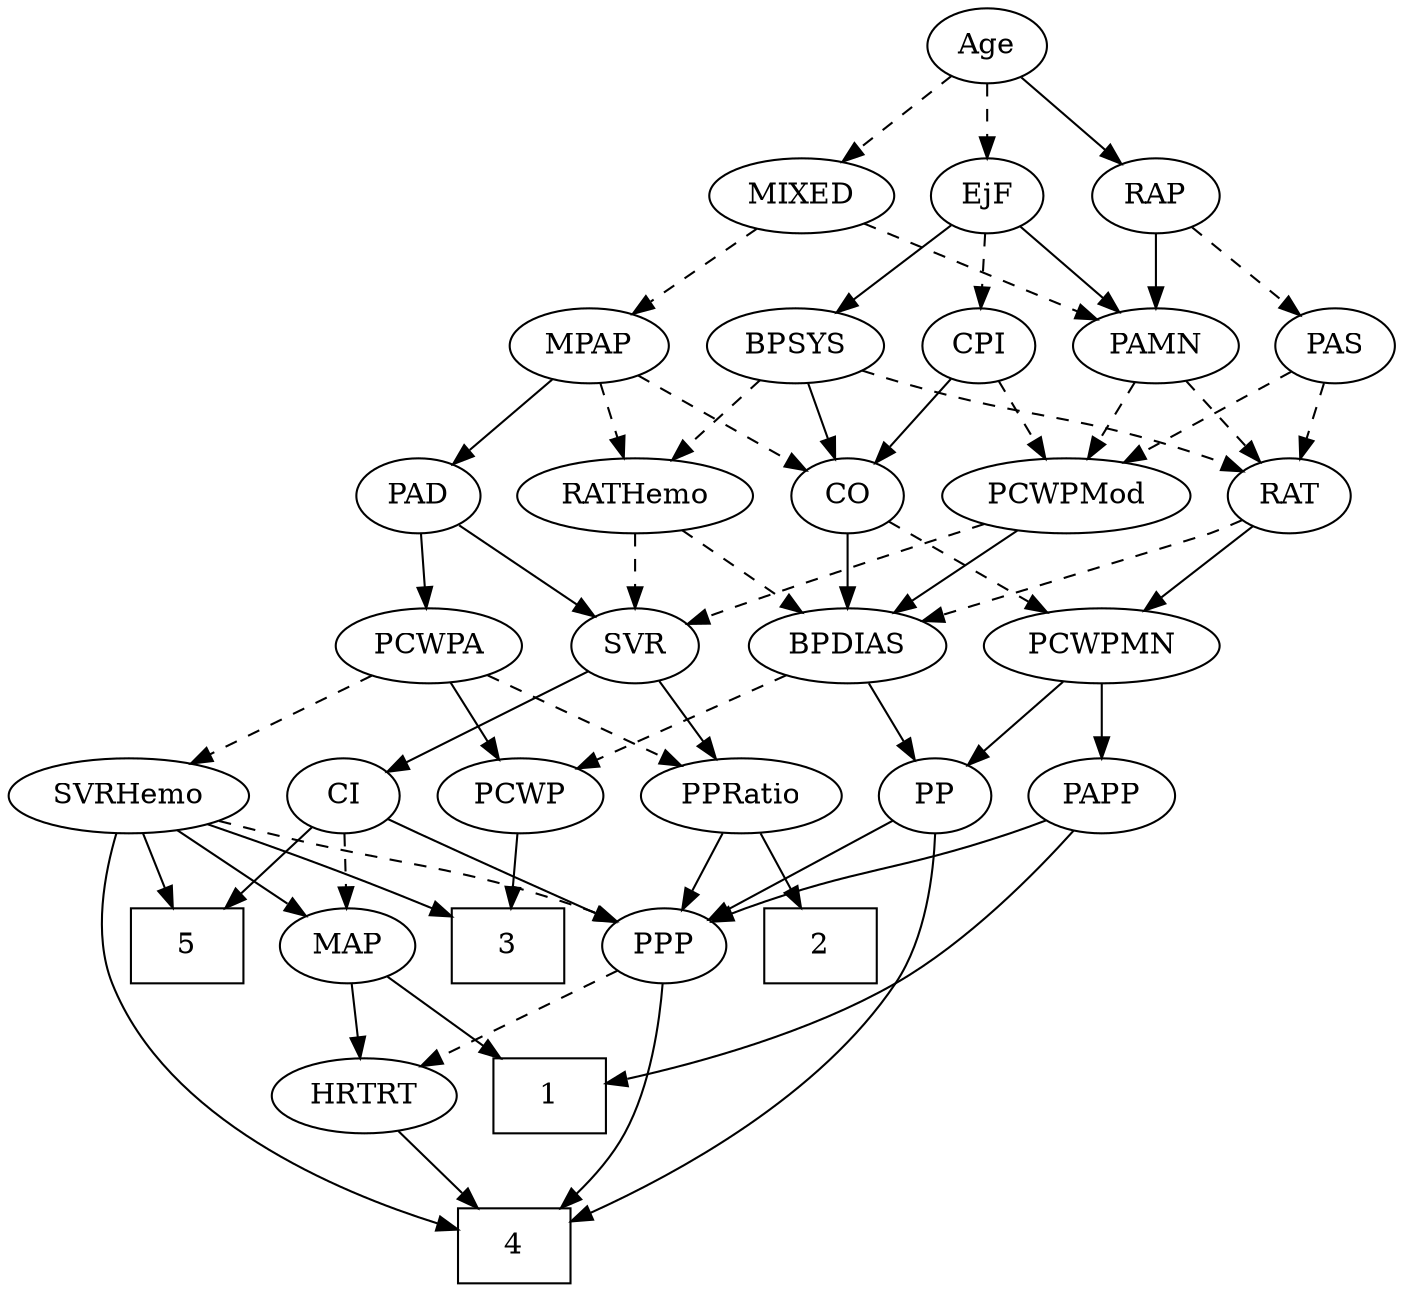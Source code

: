 strict digraph {
	graph [bb="0,0,573.1,612"];
	node [label="\N"];
	1	[height=0.5,
		pos="340,90",
		shape=box,
		width=0.75];
	2	[height=0.5,
		pos="154,162",
		shape=box,
		width=0.75];
	3	[height=0.5,
		pos="532,162",
		shape=box,
		width=0.75];
	4	[height=0.5,
		pos="221,18",
		shape=box,
		width=0.75];
	5	[height=0.5,
		pos="416,162",
		shape=box,
		width=0.75];
	Age	[height=0.5,
		pos="185,594",
		width=0.75];
	EjF	[height=0.5,
		pos="185,522",
		width=0.75];
	Age -> EjF	[pos="e,185,540.1 185,575.7 185,567.98 185,558.71 185,550.11",
		style=dashed];
	RAP	[height=0.5,
		pos="108,522",
		width=0.77632];
	Age -> RAP	[pos="e,123.56,537.14 169.42,578.83 158.46,568.87 143.61,555.37 131.25,544.14",
		style=solid];
	MIXED	[height=0.5,
		pos="270,522",
		width=1.1193];
	Age -> MIXED	[pos="e,251.6,538.16 201.39,579.5 213.41,569.61 229.97,555.96 243.81,544.56",
		style=dashed];
	BPSYS	[height=0.5,
		pos="272,450",
		width=1.0471];
	EjF -> BPSYS	[pos="e,253.47,465.91 201.77,507.5 214.16,497.54 231.26,483.78 245.48,472.34",
		style=solid];
	PAMN	[height=0.5,
		pos="108,450",
		width=1.011];
	EjF -> PAMN	[pos="e,124.62,466.11 169.42,506.83 158.75,497.13 144.38,484.08 132.23,473.03",
		style=solid];
	CPI	[height=0.5,
		pos="189,450",
		width=0.75];
	EjF -> CPI	[pos="e,188.02,468.1 185.99,503.7 186.43,495.98 186.96,486.71 187.45,478.11",
		style=dashed];
	PAS	[height=0.5,
		pos="27,450",
		width=0.75];
	RAP -> PAS	[pos="e,42.97,464.8 91.997,507.17 80.237,497.01 64.064,483.03 50.793,471.56",
		style=dashed];
	RAP -> PAMN	[pos="e,108,468.1 108,503.7 108,495.98 108,486.71 108,478.11",
		style=solid];
	MPAP	[height=0.5,
		pos="363,450",
		width=0.97491];
	MIXED -> MPAP	[pos="e,343.94,465.35 289.72,506.15 303.09,496.09 320.95,482.65 335.68,471.56",
		style=dashed];
	MIXED -> PAMN	[pos="e,134.41,462.41 242.15,508.97 215,497.24 173.6,479.34 143.97,466.54",
		style=dashed];
	PAD	[height=0.5,
		pos="435,378",
		width=0.79437];
	MPAP -> PAD	[pos="e,419.9,393.68 378.62,433.81 388.57,424.14 401.61,411.46 412.65,400.73",
		style=solid];
	CO	[height=0.5,
		pos="245,378",
		width=0.75];
	MPAP -> CO	[pos="e,264.74,390.71 340.81,435.83 321.73,424.52 294.11,408.13 273.42,395.86",
		style=dashed];
	RATHemo	[height=0.5,
		pos="339,378",
		width=1.3721];
	MPAP -> RATHemo	[pos="e,344.92,396.28 357.19,432.05 354.49,424.18 351.21,414.62 348.19,405.79",
		style=dashed];
	BPSYS -> CO	[pos="e,251.48,395.79 265.46,432.05 262.38,424.06 258.63,414.33 255.18,405.4",
		style=solid];
	BPSYS -> RATHemo	[pos="e,323.39,395.31 287.2,433.12 295.82,424.12 306.76,412.68 316.37,402.65",
		style=dashed];
	RAT	[height=0.5,
		pos="51,378",
		width=0.75827];
	BPSYS -> RAT	[pos="e,72.042,389.74 243.31,438.15 237.29,436.01 230.97,433.85 225,432 164.47,413.2 146.58,417.63 87,396 85.148,395.33 83.263,394.59 \
81.374,393.82",
		style=dashed];
	SVR	[height=0.5,
		pos="339,306",
		width=0.77632];
	PAD -> SVR	[pos="e,356.98,320.11 416.94,363.83 402.33,353.18 381.55,338.02 365.12,326.04",
		style=solid];
	PCWPA	[height=0.5,
		pos="435,306",
		width=1.1555];
	PAD -> PCWPA	[pos="e,435,324.1 435,359.7 435,351.98 435,342.71 435,334.11",
		style=solid];
	PCWPMN	[height=0.5,
		pos="100,306",
		width=1.3902];
	CO -> PCWPMN	[pos="e,128.74,320.87 223.6,366.67 201.13,355.82 165.31,338.53 138,325.35",
		style=dashed];
	BPDIAS	[height=0.5,
		pos="222,306",
		width=1.1735];
	CO -> BPDIAS	[pos="e,227.68,324.28 239.43,360.05 236.84,352.18 233.7,342.62 230.8,333.79",
		style=solid];
	PAS -> RAT	[pos="e,45.244,395.79 32.81,432.05 35.551,424.06 38.887,414.33 41.949,405.4",
		style=dashed];
	PCWPMod	[height=0.5,
		pos="148,378",
		width=1.4443];
	PAS -> PCWPMod	[pos="e,122.4,393.81 46.71,437.6 64.757,427.16 91.869,411.47 113.5,398.96",
		style=dashed];
	PAMN -> RAT	[pos="e,63.491,394.34 95.066,433.12 87.675,424.04 78.27,412.49 70.049,402.39",
		style=dashed];
	PAMN -> PCWPMod	[pos="e,138.31,395.96 117.48,432.41 122.19,424.16 127.99,414.01 133.27,404.78",
		style=dashed];
	RATHemo -> SVR	[pos="e,339,324.1 339,359.7 339,351.98 339,342.71 339,334.11",
		style=dashed];
	RATHemo -> BPDIAS	[pos="e,245.7,321.18 314.47,362.33 297,351.87 273.35,337.72 254.34,326.35",
		style=dashed];
	CPI -> CO	[pos="e,232.87,394.16 201.15,433.81 208.56,424.55 218.18,412.52 226.52,402.09",
		style=solid];
	CPI -> PCWPMod	[pos="e,158.03,396.12 179.49,432.76 174.66,424.53 168.69,414.32 163.24,405.02",
		style=dashed];
	RAT -> PCWPMN	[pos="e,88.127,323.96 61.875,361.46 67.893,352.87 75.521,341.97 82.369,332.19",
		style=solid];
	RAT -> BPDIAS	[pos="e,191.2,318.42 72.595,366.51 77.315,364.3 82.304,362.03 87,360 118.5,346.4 154.71,332.26 181.7,322.01",
		style=dashed];
	PPRatio	[height=0.5,
		pos="174,234",
		width=1.1013];
	SVR -> PPRatio	[pos="e,201.98,246.87 316.06,295.27 289.01,283.79 243.69,264.56 211.51,250.91",
		style=solid];
	CI	[height=0.5,
		pos="340,234",
		width=0.75];
	SVR -> CI	[pos="e,339.76,252.1 339.25,287.7 339.36,279.98 339.49,270.71 339.61,262.11",
		style=solid];
	PCWPMod -> SVR	[pos="e,315.23,315.71 182.59,364.32 217.52,351.52 271.11,331.88 305.61,319.24",
		style=dashed];
	PCWPMod -> BPDIAS	[pos="e,205.44,322.67 165.16,360.76 174.92,351.53 187.29,339.83 198,329.7",
		style=solid];
	SVRHemo	[height=0.5,
		pos="435,234",
		width=1.3902];
	PCWPA -> SVRHemo	[pos="e,435,252.1 435,287.7 435,279.98 435,270.71 435,262.11",
		style=dashed];
	PCWPA -> PPRatio	[pos="e,203.53,246.04 401.7,295.08 393.33,292.68 384.36,290.18 376,288 307.98,270.26 289.45,271.76 222,252 219.08,251.15 216.08,250.21 \
213.07,249.24",
		style=dashed];
	PCWP	[height=0.5,
		pos="538,234",
		width=0.97491];
	PCWPA -> PCWP	[pos="e,517.74,248.77 456.34,290.5 471.7,280.06 492.57,265.87 509.37,254.45",
		style=solid];
	PP	[height=0.5,
		pos="89,234",
		width=0.75];
	PCWPMN -> PP	[pos="e,91.688,252.1 97.281,287.7 96.069,279.98 94.612,270.71 93.261,262.11",
		style=solid];
	PAPP	[height=0.5,
		pos="263,234",
		width=0.88464];
	PCWPMN -> PAPP	[pos="e,238.46,245.54 131.04,291.67 159.09,279.62 200.29,261.93 229.17,249.53",
		style=solid];
	SVRHemo -> 3	[pos="e,508.15,180.21 456.53,217.46 469.31,208.24 485.76,196.37 500.04,186.06",
		style=solid];
	SVRHemo -> 4	[pos="e,248.11,22.996 443.96,215.96 452.35,197.56 462.19,167.7 452,144 418.92,67.103 314.5,36.213 258.06,24.889",
		style=solid];
	SVRHemo -> 5	[pos="e,420.69,180.28 430.4,216.05 428.29,208.26 425.72,198.82 423.35,190.08",
		style=solid];
	MAP	[height=0.5,
		pos="340,162",
		width=0.84854];
	SVRHemo -> MAP	[pos="e,358.46,176.6 413.92,217.46 400.03,207.23 381.71,193.74 366.79,182.74",
		style=solid];
	PPP	[height=0.5,
		pos="226,162",
		width=0.75];
	SVRHemo -> PPP	[pos="e,249.59,170.9 399.55,221.13 360.31,207.98 297.57,186.97 259.24,174.13",
		style=dashed];
	BPDIAS -> PP	[pos="e,109.76,245.93 196.36,291.5 174.2,279.84 142.16,262.98 118.85,250.71",
		style=solid];
	BPDIAS -> PCWP	[pos="e,511.74,246.05 259,296.94 272.52,294.05 287.94,290.81 302,288 387.13,270.98 410.49,275.74 494,252 496.64,251.25 499.35,250.4 502.05,\
249.5",
		style=dashed];
	MAP -> 1	[pos="e,340,108.1 340,143.7 340,135.98 340,126.71 340,118.11",
		style=solid];
	HRTRT	[height=0.5,
		pos="255,90",
		width=1.1013];
	MAP -> HRTRT	[pos="e,273.35,106.11 322.8,146.83 310.91,137.04 294.86,123.83 281.37,112.71",
		style=solid];
	PP -> 4	[pos="e,203.31,36.058 92.574,215.83 96.879,197.32 105.17,167.36 118,144 139.25,105.3 173.18,67.051 196.24,43.257",
		style=solid];
	PP -> PPP	[pos="e,205,173.73 109.81,222.37 132.74,210.65 169.83,191.7 195.93,178.37",
		style=solid];
	PPP -> 4	[pos="e,214.58,36.086 218.11,144.73 213.57,134.46 208.33,120.77 206,108 202.19,87.125 206.61,63.43 211.62,45.741",
		style=solid];
	PPP -> HRTRT	[pos="e,247.98,107.96 232.87,144.41 236.22,136.34 240.32,126.43 244.08,117.35",
		style=dashed];
	PPRatio -> 2	[pos="e,158.94,180.28 169.16,216.05 166.93,208.26 164.23,198.82 161.74,190.08",
		style=solid];
	PPRatio -> PPP	[pos="e,214.36,178.67 186.06,216.76 192.65,207.89 200.94,196.74 208.25,186.89",
		style=solid];
	PCWP -> 3	[pos="e,533.47,180.1 536.52,215.7 535.86,207.98 535.06,198.71 534.32,190.11",
		style=solid];
	CI -> 5	[pos="e,397.42,180.11 355.38,218.83 365.25,209.75 378.31,197.71 389.79,187.14",
		style=solid];
	CI -> MAP	[pos="e,340,180.1 340,215.7 340,207.98 340,198.71 340,190.11",
		style=dashed];
	CI -> PPP	[pos="e,245.43,174.93 320.66,221.13 302.4,209.91 274.81,192.97 254.11,180.26",
		style=solid];
	PAPP -> 1	[pos="e,325.12,108.37 268.62,216 275.01,197.64 286.36,167.81 300,144 305.42,134.55 312.28,124.85 318.79,116.38",
		style=solid];
	PAPP -> PPP	[pos="e,234.71,179.47 254.23,216.41 249.81,208.04 244.35,197.71 239.41,188.37",
		style=solid];
	HRTRT -> 4	[pos="e,229.39,36.275 246.77,72.055 242.9,64.091 238.2,54.411 233.88,45.51",
		style=solid];
}
